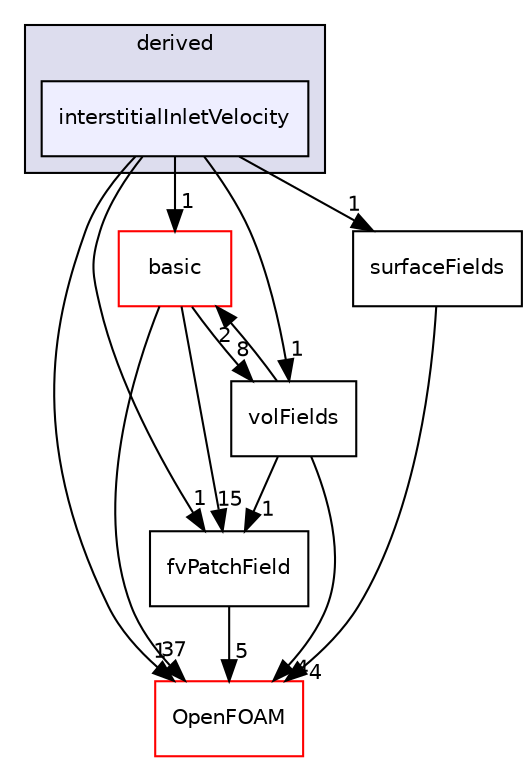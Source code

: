 digraph "src/finiteVolume/fields/fvPatchFields/derived/interstitialInletVelocity" {
  bgcolor=transparent;
  compound=true
  node [ fontsize="10", fontname="Helvetica"];
  edge [ labelfontsize="10", labelfontname="Helvetica"];
  subgraph clusterdir_ece9aa6b5af9a7776a75b0c1993b0910 {
    graph [ bgcolor="#ddddee", pencolor="black", label="derived" fontname="Helvetica", fontsize="10", URL="dir_ece9aa6b5af9a7776a75b0c1993b0910.html"]
  dir_a625f5f8dcdca6f4a80ca29793b1f1fb [shape=box, label="interstitialInletVelocity", style="filled", fillcolor="#eeeeff", pencolor="black", URL="dir_a625f5f8dcdca6f4a80ca29793b1f1fb.html"];
  }
  dir_546b14c9025d30bb5b92fa069dbdd82c [shape=box label="basic" color="red" URL="dir_546b14c9025d30bb5b92fa069dbdd82c.html"];
  dir_6b9423849569a7ee618201e7cfce9eaa [shape=box label="fvPatchField" URL="dir_6b9423849569a7ee618201e7cfce9eaa.html"];
  dir_bd8bf7fa65467c460a50eacc456ce356 [shape=box label="volFields" URL="dir_bd8bf7fa65467c460a50eacc456ce356.html"];
  dir_c5473ff19b20e6ec4dfe5c310b3778a8 [shape=box label="OpenFOAM" color="red" URL="dir_c5473ff19b20e6ec4dfe5c310b3778a8.html"];
  dir_606ba9250f9107f82f779cbd3e87c3a5 [shape=box label="surfaceFields" URL="dir_606ba9250f9107f82f779cbd3e87c3a5.html"];
  dir_a625f5f8dcdca6f4a80ca29793b1f1fb->dir_546b14c9025d30bb5b92fa069dbdd82c [headlabel="1", labeldistance=1.5 headhref="dir_000990_000938.html"];
  dir_a625f5f8dcdca6f4a80ca29793b1f1fb->dir_6b9423849569a7ee618201e7cfce9eaa [headlabel="1", labeldistance=1.5 headhref="dir_000990_001041.html"];
  dir_a625f5f8dcdca6f4a80ca29793b1f1fb->dir_bd8bf7fa65467c460a50eacc456ce356 [headlabel="1", labeldistance=1.5 headhref="dir_000990_001062.html"];
  dir_a625f5f8dcdca6f4a80ca29793b1f1fb->dir_c5473ff19b20e6ec4dfe5c310b3778a8 [headlabel="1", labeldistance=1.5 headhref="dir_000990_001896.html"];
  dir_a625f5f8dcdca6f4a80ca29793b1f1fb->dir_606ba9250f9107f82f779cbd3e87c3a5 [headlabel="1", labeldistance=1.5 headhref="dir_000990_001061.html"];
  dir_546b14c9025d30bb5b92fa069dbdd82c->dir_6b9423849569a7ee618201e7cfce9eaa [headlabel="15", labeldistance=1.5 headhref="dir_000938_001041.html"];
  dir_546b14c9025d30bb5b92fa069dbdd82c->dir_bd8bf7fa65467c460a50eacc456ce356 [headlabel="8", labeldistance=1.5 headhref="dir_000938_001062.html"];
  dir_546b14c9025d30bb5b92fa069dbdd82c->dir_c5473ff19b20e6ec4dfe5c310b3778a8 [headlabel="37", labeldistance=1.5 headhref="dir_000938_001896.html"];
  dir_6b9423849569a7ee618201e7cfce9eaa->dir_c5473ff19b20e6ec4dfe5c310b3778a8 [headlabel="5", labeldistance=1.5 headhref="dir_001041_001896.html"];
  dir_bd8bf7fa65467c460a50eacc456ce356->dir_546b14c9025d30bb5b92fa069dbdd82c [headlabel="2", labeldistance=1.5 headhref="dir_001062_000938.html"];
  dir_bd8bf7fa65467c460a50eacc456ce356->dir_6b9423849569a7ee618201e7cfce9eaa [headlabel="1", labeldistance=1.5 headhref="dir_001062_001041.html"];
  dir_bd8bf7fa65467c460a50eacc456ce356->dir_c5473ff19b20e6ec4dfe5c310b3778a8 [headlabel="4", labeldistance=1.5 headhref="dir_001062_001896.html"];
  dir_606ba9250f9107f82f779cbd3e87c3a5->dir_c5473ff19b20e6ec4dfe5c310b3778a8 [headlabel="4", labeldistance=1.5 headhref="dir_001061_001896.html"];
}
